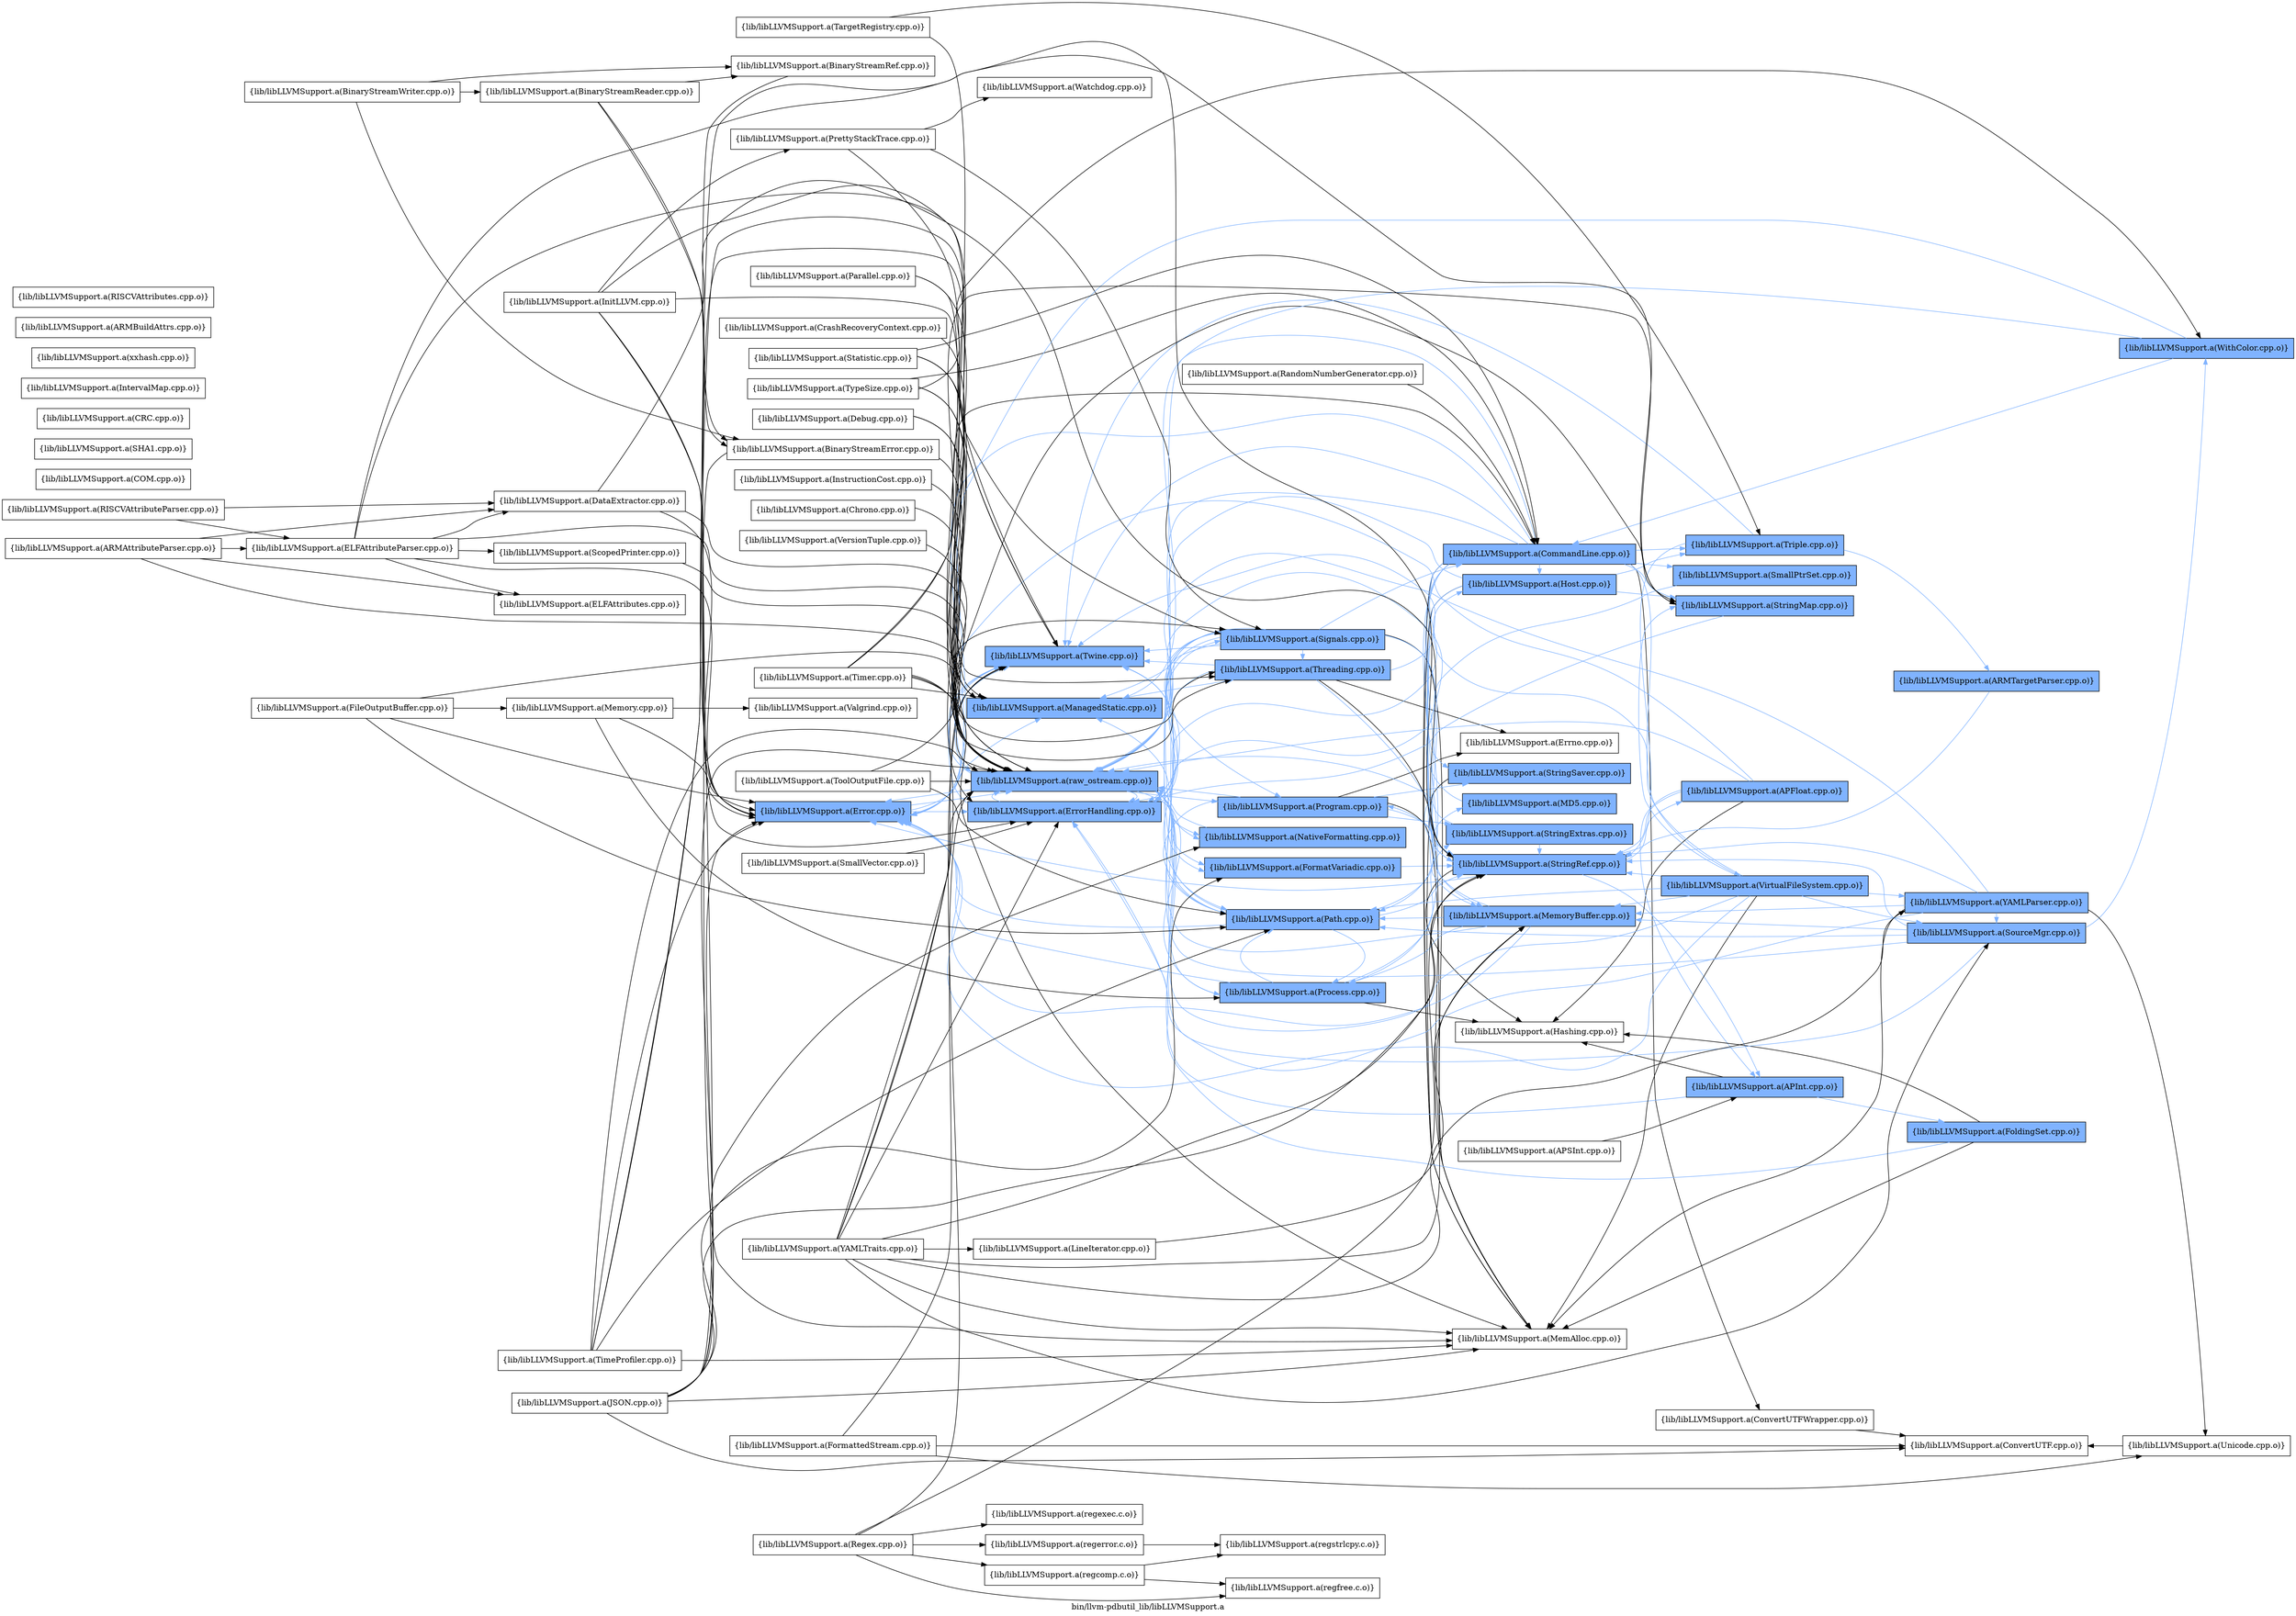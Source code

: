 digraph "bin/llvm-pdbutil_lib/libLLVMSupport.a" {
	label="bin/llvm-pdbutil_lib/libLLVMSupport.a";
	rankdir=LR;
	{ rank=same; Node0x5607bd103808;  }
	{ rank=same; Node0x5607bd103128; Node0x5607bd1035d8; Node0x5607bd10fa18;  }
	{ rank=same; Node0x5607bd105928; Node0x5607bd10f248; Node0x5607bd1108c8; Node0x5607bd104118;  }
	{ rank=same; Node0x5607bd111278; Node0x5607bd10eb18; Node0x5607bd105338; Node0x5607bd105fb8; Node0x5607bd0ff258; Node0x5607bd0fecb8; Node0x5607bd1110e8;  }
	{ rank=same; Node0x5607bd108088; Node0x5607bd10c958; Node0x5607bd0fe678; Node0x5607bd106e68; Node0x5607bd110b98; Node0x5607bd107db8; Node0x5607bd0ff438; Node0x5607bd104b68; Node0x5607bd10dad8; Node0x5607bd0ff8e8;  }
	{ rank=same; Node0x5607bd10f298; Node0x5607bd110418; Node0x5607bd106468; Node0x5607bd109988; Node0x5607bd108538; Node0x5607bd107868; Node0x5607bd104f28;  }
	{ rank=same; Node0x5607bd110648; Node0x5607bd10dbc8; Node0x5607bd106b48; Node0x5607bd1096b8; Node0x5607bd103628;  }
	{ rank=same; Node0x5607bd103808;  }
	{ rank=same; Node0x5607bd103128; Node0x5607bd1035d8; Node0x5607bd10fa18;  }
	{ rank=same; Node0x5607bd105928; Node0x5607bd10f248; Node0x5607bd1108c8; Node0x5607bd104118;  }
	{ rank=same; Node0x5607bd111278; Node0x5607bd10eb18; Node0x5607bd105338; Node0x5607bd105fb8; Node0x5607bd0ff258; Node0x5607bd0fecb8; Node0x5607bd1110e8;  }
	{ rank=same; Node0x5607bd108088; Node0x5607bd10c958; Node0x5607bd0fe678; Node0x5607bd106e68; Node0x5607bd110b98; Node0x5607bd107db8; Node0x5607bd0ff438; Node0x5607bd104b68; Node0x5607bd10dad8; Node0x5607bd0ff8e8;  }
	{ rank=same; Node0x5607bd10f298; Node0x5607bd110418; Node0x5607bd106468; Node0x5607bd109988; Node0x5607bd108538; Node0x5607bd107868; Node0x5607bd104f28;  }
	{ rank=same; Node0x5607bd110648; Node0x5607bd10dbc8; Node0x5607bd106b48; Node0x5607bd1096b8; Node0x5607bd103628;  }

	Node0x5607bd103808 [shape=record,shape=box,group=0,label="{lib/libLLVMSupport.a(BinaryStreamReader.cpp.o)}"];
	Node0x5607bd103808 -> Node0x5607bd103128;
	Node0x5607bd103808 -> Node0x5607bd1035d8;
	Node0x5607bd103808 -> Node0x5607bd10fa18;
	Node0x5607bd1035d8 [shape=record,shape=box,group=0,label="{lib/libLLVMSupport.a(BinaryStreamRef.cpp.o)}"];
	Node0x5607bd1035d8 -> Node0x5607bd103128;
	Node0x5607bd10fa18 [shape=record,shape=box,group=1,style=filled,fillcolor="0.600000 0.5 1",label="{lib/libLLVMSupport.a(Error.cpp.o)}"];
	Node0x5607bd10fa18 -> Node0x5607bd10f248[color="0.600000 0.5 1"];
	Node0x5607bd10fa18 -> Node0x5607bd1108c8[color="0.600000 0.5 1"];
	Node0x5607bd10fa18 -> Node0x5607bd104118[color="0.600000 0.5 1"];
	Node0x5607bd10fa18 -> Node0x5607bd105928[color="0.600000 0.5 1"];
	Node0x5607bd111278 [shape=record,shape=box,group=1,style=filled,fillcolor="0.600000 0.5 1",label="{lib/libLLVMSupport.a(FormatVariadic.cpp.o)}"];
	Node0x5607bd111278 -> Node0x5607bd108088[color="0.600000 0.5 1"];
	Node0x5607bd10eb18 [shape=record,shape=box,group=1,style=filled,fillcolor="0.600000 0.5 1",label="{lib/libLLVMSupport.a(NativeFormatting.cpp.o)}"];
	Node0x5607bd10eb18 -> Node0x5607bd105928[color="0.600000 0.5 1"];
	Node0x5607bd101288 [shape=record,shape=box,group=0,label="{lib/libLLVMSupport.a(Regex.cpp.o)}"];
	Node0x5607bd101288 -> Node0x5607bd108088;
	Node0x5607bd101288 -> Node0x5607bd104118;
	Node0x5607bd101288 -> Node0x5607bd106148;
	Node0x5607bd101288 -> Node0x5607bd102318;
	Node0x5607bd101288 -> Node0x5607bd0fd958;
	Node0x5607bd101288 -> Node0x5607bd0fe088;
	Node0x5607bd108088 [shape=record,shape=box,group=1,style=filled,fillcolor="0.600000 0.5 1",label="{lib/libLLVMSupport.a(StringRef.cpp.o)}"];
	Node0x5607bd108088 -> Node0x5607bd10f298[color="0.600000 0.5 1"];
	Node0x5607bd108088 -> Node0x5607bd110418[color="0.600000 0.5 1"];
	Node0x5607bd108088 -> Node0x5607bd10fa18[color="0.600000 0.5 1"];
	Node0x5607bd108088 -> Node0x5607bd0fe678;
	Node0x5607bd104118 [shape=record,shape=box,group=1,style=filled,fillcolor="0.600000 0.5 1",label="{lib/libLLVMSupport.a(Twine.cpp.o)}"];
	Node0x5607bd104118 -> Node0x5607bd105928[color="0.600000 0.5 1"];
	Node0x5607bd105928 [shape=record,shape=box,group=1,style=filled,fillcolor="0.600000 0.5 1",label="{lib/libLLVMSupport.a(raw_ostream.cpp.o)}"];
	Node0x5607bd105928 -> Node0x5607bd10fa18[color="0.600000 0.5 1"];
	Node0x5607bd105928 -> Node0x5607bd10f248[color="0.600000 0.5 1"];
	Node0x5607bd105928 -> Node0x5607bd111278[color="0.600000 0.5 1"];
	Node0x5607bd105928 -> Node0x5607bd10eb18[color="0.600000 0.5 1"];
	Node0x5607bd105928 -> Node0x5607bd104118[color="0.600000 0.5 1"];
	Node0x5607bd105928 -> Node0x5607bd105338[color="0.600000 0.5 1"];
	Node0x5607bd105928 -> Node0x5607bd105fb8[color="0.600000 0.5 1"];
	Node0x5607bd105928 -> Node0x5607bd0ff258[color="0.600000 0.5 1"];
	Node0x5607bd103128 [shape=record,shape=box,group=0,label="{lib/libLLVMSupport.a(BinaryStreamError.cpp.o)}"];
	Node0x5607bd103128 -> Node0x5607bd10fa18;
	Node0x5607bd103128 -> Node0x5607bd105928;
	Node0x5607bd110b98 [shape=record,shape=box,group=0,label="{lib/libLLVMSupport.a(MemAlloc.cpp.o)}"];
	Node0x5607bd108538 [shape=record,shape=box,group=1,style=filled,fillcolor="0.600000 0.5 1",label="{lib/libLLVMSupport.a(StringMap.cpp.o)}"];
	Node0x5607bd108538 -> Node0x5607bd10f248[color="0.600000 0.5 1"];
	Node0x5607bd10dad8 [shape=record,shape=box,group=1,style=filled,fillcolor="0.600000 0.5 1",label="{lib/libLLVMSupport.a(MemoryBuffer.cpp.o)}"];
	Node0x5607bd10dad8 -> Node0x5607bd10fa18[color="0.600000 0.5 1"];
	Node0x5607bd10dad8 -> Node0x5607bd104118[color="0.600000 0.5 1"];
	Node0x5607bd10dad8 -> Node0x5607bd105338[color="0.600000 0.5 1"];
	Node0x5607bd10dad8 -> Node0x5607bd105fb8[color="0.600000 0.5 1"];
	Node0x5607bd10dad8 -> Node0x5607bd0ff258[color="0.600000 0.5 1"];
	Node0x5607bd105338 [shape=record,shape=box,group=1,style=filled,fillcolor="0.600000 0.5 1",label="{lib/libLLVMSupport.a(Path.cpp.o)}"];
	Node0x5607bd105338 -> Node0x5607bd10fa18[color="0.600000 0.5 1"];
	Node0x5607bd105338 -> Node0x5607bd10c958[color="0.600000 0.5 1"];
	Node0x5607bd105338 -> Node0x5607bd108088[color="0.600000 0.5 1"];
	Node0x5607bd105338 -> Node0x5607bd104118[color="0.600000 0.5 1"];
	Node0x5607bd105338 -> Node0x5607bd105fb8[color="0.600000 0.5 1"];
	Node0x5607bd105338 -> Node0x5607bd0fecb8[color="0.600000 0.5 1"];
	Node0x5607bd104618 [shape=record,shape=box,group=0,label="{lib/libLLVMSupport.a(BinaryStreamWriter.cpp.o)}"];
	Node0x5607bd104618 -> Node0x5607bd103128;
	Node0x5607bd104618 -> Node0x5607bd103808;
	Node0x5607bd104618 -> Node0x5607bd1035d8;
	Node0x5607bd104d98 [shape=record,shape=box,group=0,label="{lib/libLLVMSupport.a(COM.cpp.o)}"];
	Node0x5607bd104b68 [shape=record,shape=box,group=1,style=filled,fillcolor="0.600000 0.5 1",label="{lib/libLLVMSupport.a(CommandLine.cpp.o)}"];
	Node0x5607bd104b68 -> Node0x5607bd106468;
	Node0x5607bd104b68 -> Node0x5607bd10fa18[color="0.600000 0.5 1"];
	Node0x5607bd104b68 -> Node0x5607bd10f248[color="0.600000 0.5 1"];
	Node0x5607bd104b68 -> Node0x5607bd1108c8[color="0.600000 0.5 1"];
	Node0x5607bd104b68 -> Node0x5607bd110b98;
	Node0x5607bd104b68 -> Node0x5607bd109988[color="0.600000 0.5 1"];
	Node0x5607bd104b68 -> Node0x5607bd108538[color="0.600000 0.5 1"];
	Node0x5607bd104b68 -> Node0x5607bd107db8[color="0.600000 0.5 1"];
	Node0x5607bd104b68 -> Node0x5607bd108088[color="0.600000 0.5 1"];
	Node0x5607bd104b68 -> Node0x5607bd107868[color="0.600000 0.5 1"];
	Node0x5607bd104b68 -> Node0x5607bd104118[color="0.600000 0.5 1"];
	Node0x5607bd104b68 -> Node0x5607bd104f28[color="0.600000 0.5 1"];
	Node0x5607bd104b68 -> Node0x5607bd105928[color="0.600000 0.5 1"];
	Node0x5607bd104b68 -> Node0x5607bd0ff8e8[color="0.600000 0.5 1"];
	Node0x5607bd104b68 -> Node0x5607bd105338[color="0.600000 0.5 1"];
	Node0x5607bd104b68 -> Node0x5607bd105fb8[color="0.600000 0.5 1"];
	Node0x5607bd110c88 [shape=record,shape=box,group=0,label="{lib/libLLVMSupport.a(FileOutputBuffer.cpp.o)}"];
	Node0x5607bd110c88 -> Node0x5607bd10fa18;
	Node0x5607bd110c88 -> Node0x5607bd105928;
	Node0x5607bd110c88 -> Node0x5607bd1000b8;
	Node0x5607bd110c88 -> Node0x5607bd105338;
	Node0x5607bd10f608 [shape=record,shape=box,group=0,label="{lib/libLLVMSupport.a(InitLLVM.cpp.o)}"];
	Node0x5607bd10f608 -> Node0x5607bd10f248;
	Node0x5607bd10f608 -> Node0x5607bd1108c8;
	Node0x5607bd10f608 -> Node0x5607bd110b98;
	Node0x5607bd10f608 -> Node0x5607bd10e6b8;
	Node0x5607bd10f608 -> Node0x5607bd0fecb8;
	Node0x5607bd109988 [shape=record,shape=box,group=1,style=filled,fillcolor="0.600000 0.5 1",label="{lib/libLLVMSupport.a(SmallPtrSet.cpp.o)}"];
	Node0x5607bd109988 -> Node0x5607bd10f248[color="0.600000 0.5 1"];
	Node0x5607bd106af8 [shape=record,shape=box,group=0,label="{lib/libLLVMSupport.a(YAMLTraits.cpp.o)}"];
	Node0x5607bd106af8 -> Node0x5607bd10f248;
	Node0x5607bd106af8 -> Node0x5607bd110b98;
	Node0x5607bd106af8 -> Node0x5607bd10dad8;
	Node0x5607bd106af8 -> Node0x5607bd1096b8;
	Node0x5607bd106af8 -> Node0x5607bd108538;
	Node0x5607bd106af8 -> Node0x5607bd108088;
	Node0x5607bd106af8 -> Node0x5607bd104118;
	Node0x5607bd106af8 -> Node0x5607bd103628;
	Node0x5607bd106af8 -> Node0x5607bd107368;
	Node0x5607bd106af8 -> Node0x5607bd105928;
	Node0x5607bd110418 [shape=record,shape=box,group=1,style=filled,fillcolor="0.600000 0.5 1",label="{lib/libLLVMSupport.a(APInt.cpp.o)}"];
	Node0x5607bd110418 -> Node0x5607bd110648[color="0.600000 0.5 1"];
	Node0x5607bd110418 -> Node0x5607bd0fe678;
	Node0x5607bd110418 -> Node0x5607bd105928[color="0.600000 0.5 1"];
	Node0x5607bd10f298 [shape=record,shape=box,group=1,style=filled,fillcolor="0.600000 0.5 1",label="{lib/libLLVMSupport.a(APFloat.cpp.o)}"];
	Node0x5607bd10f298 -> Node0x5607bd110418[color="0.600000 0.5 1"];
	Node0x5607bd10f298 -> Node0x5607bd10fa18[color="0.600000 0.5 1"];
	Node0x5607bd10f298 -> Node0x5607bd0fe678;
	Node0x5607bd10f298 -> Node0x5607bd108088[color="0.600000 0.5 1"];
	Node0x5607bd10f298 -> Node0x5607bd105928[color="0.600000 0.5 1"];
	Node0x5607bd1108c8 [shape=record,shape=box,group=1,style=filled,fillcolor="0.600000 0.5 1",label="{lib/libLLVMSupport.a(ManagedStatic.cpp.o)}"];
	Node0x5607bd1108c8 -> Node0x5607bd1110e8[color="0.600000 0.5 1"];
	Node0x5607bd107db8 [shape=record,shape=box,group=1,style=filled,fillcolor="0.600000 0.5 1",label="{lib/libLLVMSupport.a(StringSaver.cpp.o)}"];
	Node0x5607bd107db8 -> Node0x5607bd110b98;
	Node0x5607bd107db8 -> Node0x5607bd108088[color="0.600000 0.5 1"];
	Node0x5607bd0fe678 [shape=record,shape=box,group=0,label="{lib/libLLVMSupport.a(Hashing.cpp.o)}"];
	Node0x5607bd10b3c8 [shape=record,shape=box,group=0,label="{lib/libLLVMSupport.a(ScopedPrinter.cpp.o)}"];
	Node0x5607bd10b3c8 -> Node0x5607bd105928;
	Node0x5607bd10a2e8 [shape=record,shape=box,group=0,label="{lib/libLLVMSupport.a(SHA1.cpp.o)}"];
	Node0x5607bd10c958 [shape=record,shape=box,group=1,style=filled,fillcolor="0.600000 0.5 1",label="{lib/libLLVMSupport.a(MD5.cpp.o)}"];
	Node0x5607bd10c958 -> Node0x5607bd105928[color="0.600000 0.5 1"];
	Node0x5607bd10ed48 [shape=record,shape=box,group=0,label="{lib/libLLVMSupport.a(Parallel.cpp.o)}"];
	Node0x5607bd10ed48 -> Node0x5607bd1108c8;
	Node0x5607bd10ed48 -> Node0x5607bd1110e8;
	Node0x5607bd105108 [shape=record,shape=box,group=0,label="{lib/libLLVMSupport.a(CRC.cpp.o)}"];
	Node0x5607bd111728 [shape=record,shape=box,group=0,label="{lib/libLLVMSupport.a(IntervalMap.cpp.o)}"];
	Node0x5607bd0ff0c8 [shape=record,shape=box,group=0,label="{lib/libLLVMSupport.a(xxhash.cpp.o)}"];
	Node0x5607bd10f248 [shape=record,shape=box,group=1,style=filled,fillcolor="0.600000 0.5 1",label="{lib/libLLVMSupport.a(ErrorHandling.cpp.o)}"];
	Node0x5607bd10f248 -> Node0x5607bd104118[color="0.600000 0.5 1"];
	Node0x5607bd10f248 -> Node0x5607bd105928[color="0.600000 0.5 1"];
	Node0x5607bd10f248 -> Node0x5607bd0fecb8[color="0.600000 0.5 1"];
	Node0x5607bd107868 [shape=record,shape=box,group=1,style=filled,fillcolor="0.600000 0.5 1",label="{lib/libLLVMSupport.a(Triple.cpp.o)}"];
	Node0x5607bd107868 -> Node0x5607bd108088[color="0.600000 0.5 1"];
	Node0x5607bd107868 -> Node0x5607bd106b48[color="0.600000 0.5 1"];
	Node0x5607bd107868 -> Node0x5607bd104118[color="0.600000 0.5 1"];
	Node0x5607bd10d498 [shape=record,shape=box,group=0,label="{lib/libLLVMSupport.a(DataExtractor.cpp.o)}"];
	Node0x5607bd10d498 -> Node0x5607bd10fa18;
	Node0x5607bd10d498 -> Node0x5607bd108088;
	Node0x5607bd10d498 -> Node0x5607bd105928;
	Node0x5607bd0ff8e8 [shape=record,shape=box,group=1,style=filled,fillcolor="0.600000 0.5 1",label="{lib/libLLVMSupport.a(Host.cpp.o)}"];
	Node0x5607bd0ff8e8 -> Node0x5607bd110b98;
	Node0x5607bd0ff8e8 -> Node0x5607bd10dad8[color="0.600000 0.5 1"];
	Node0x5607bd0ff8e8 -> Node0x5607bd108538[color="0.600000 0.5 1"];
	Node0x5607bd0ff8e8 -> Node0x5607bd108088[color="0.600000 0.5 1"];
	Node0x5607bd0ff8e8 -> Node0x5607bd107868[color="0.600000 0.5 1"];
	Node0x5607bd0ff8e8 -> Node0x5607bd105928[color="0.600000 0.5 1"];
	Node0x5607bd104898 [shape=record,shape=box,group=0,label="{lib/libLLVMSupport.a(TypeSize.cpp.o)}"];
	Node0x5607bd104898 -> Node0x5607bd104b68;
	Node0x5607bd104898 -> Node0x5607bd10f248;
	Node0x5607bd104898 -> Node0x5607bd102e08;
	Node0x5607bd104898 -> Node0x5607bd105928;
	Node0x5607bd1096b8 [shape=record,shape=box,group=1,style=filled,fillcolor="0.600000 0.5 1",label="{lib/libLLVMSupport.a(SourceMgr.cpp.o)}"];
	Node0x5607bd1096b8 -> Node0x5607bd10dad8[color="0.600000 0.5 1"];
	Node0x5607bd1096b8 -> Node0x5607bd108088[color="0.600000 0.5 1"];
	Node0x5607bd1096b8 -> Node0x5607bd104118[color="0.600000 0.5 1"];
	Node0x5607bd1096b8 -> Node0x5607bd102e08[color="0.600000 0.5 1"];
	Node0x5607bd1096b8 -> Node0x5607bd105928[color="0.600000 0.5 1"];
	Node0x5607bd1096b8 -> Node0x5607bd105338[color="0.600000 0.5 1"];
	Node0x5607bd0fdb38 [shape=record,shape=box,group=0,label="{lib/libLLVMSupport.a(TargetRegistry.cpp.o)}"];
	Node0x5607bd0fdb38 -> Node0x5607bd107868;
	Node0x5607bd0fdb38 -> Node0x5607bd105928;
	Node0x5607bd10bc88 [shape=record,shape=box,group=0,label="{lib/libLLVMSupport.a(ARMBuildAttrs.cpp.o)}"];
	Node0x5607bd10dfd8 [shape=record,shape=box,group=0,label="{lib/libLLVMSupport.a(ELFAttributeParser.cpp.o)}"];
	Node0x5607bd10dfd8 -> Node0x5607bd10d498;
	Node0x5607bd10dfd8 -> Node0x5607bd10ec58;
	Node0x5607bd10dfd8 -> Node0x5607bd10fa18;
	Node0x5607bd10dfd8 -> Node0x5607bd10b3c8;
	Node0x5607bd10dfd8 -> Node0x5607bd108088;
	Node0x5607bd10dfd8 -> Node0x5607bd104118;
	Node0x5607bd10dfd8 -> Node0x5607bd105928;
	Node0x5607bd100fb8 [shape=record,shape=box,group=0,label="{lib/libLLVMSupport.a(RISCVAttributes.cpp.o)}"];
	Node0x5607bd10b878 [shape=record,shape=box,group=0,label="{lib/libLLVMSupport.a(APSInt.cpp.o)}"];
	Node0x5607bd10b878 -> Node0x5607bd110418;
	Node0x5607bd110648 [shape=record,shape=box,group=1,style=filled,fillcolor="0.600000 0.5 1",label="{lib/libLLVMSupport.a(FoldingSet.cpp.o)}"];
	Node0x5607bd110648 -> Node0x5607bd10f248[color="0.600000 0.5 1"];
	Node0x5607bd110648 -> Node0x5607bd0fe678;
	Node0x5607bd110648 -> Node0x5607bd110b98;
	Node0x5607bd10c7c8 [shape=record,shape=box,group=0,label="{lib/libLLVMSupport.a(ARMAttributeParser.cpp.o)}"];
	Node0x5607bd10c7c8 -> Node0x5607bd10d498;
	Node0x5607bd10c7c8 -> Node0x5607bd10dfd8;
	Node0x5607bd10c7c8 -> Node0x5607bd10ec58;
	Node0x5607bd10c7c8 -> Node0x5607bd105928;
	Node0x5607bd10ec58 [shape=record,shape=box,group=0,label="{lib/libLLVMSupport.a(ELFAttributes.cpp.o)}"];
	Node0x5607bd106468 [shape=record,shape=box,group=0,label="{lib/libLLVMSupport.a(ConvertUTFWrapper.cpp.o)}"];
	Node0x5607bd106468 -> Node0x5607bd10dbc8;
	Node0x5607bd104f28 [shape=record,shape=box,group=1,style=filled,fillcolor="0.600000 0.5 1",label="{lib/libLLVMSupport.a(VirtualFileSystem.cpp.o)}"];
	Node0x5607bd104f28 -> Node0x5607bd10fa18[color="0.600000 0.5 1"];
	Node0x5607bd104f28 -> Node0x5607bd110b98;
	Node0x5607bd104f28 -> Node0x5607bd10dad8[color="0.600000 0.5 1"];
	Node0x5607bd104f28 -> Node0x5607bd1096b8[color="0.600000 0.5 1"];
	Node0x5607bd104f28 -> Node0x5607bd108538[color="0.600000 0.5 1"];
	Node0x5607bd104f28 -> Node0x5607bd108088[color="0.600000 0.5 1"];
	Node0x5607bd104f28 -> Node0x5607bd104118[color="0.600000 0.5 1"];
	Node0x5607bd104f28 -> Node0x5607bd103628[color="0.600000 0.5 1"];
	Node0x5607bd104f28 -> Node0x5607bd105928[color="0.600000 0.5 1"];
	Node0x5607bd104f28 -> Node0x5607bd105338[color="0.600000 0.5 1"];
	Node0x5607bd105fb8 [shape=record,shape=box,group=1,style=filled,fillcolor="0.600000 0.5 1",label="{lib/libLLVMSupport.a(Process.cpp.o)}"];
	Node0x5607bd105fb8 -> Node0x5607bd10fa18[color="0.600000 0.5 1"];
	Node0x5607bd105fb8 -> Node0x5607bd0fe678;
	Node0x5607bd105fb8 -> Node0x5607bd1108c8[color="0.600000 0.5 1"];
	Node0x5607bd105fb8 -> Node0x5607bd105338[color="0.600000 0.5 1"];
	Node0x5607bd105fb8 -> Node0x5607bd106e68[color="0.600000 0.5 1"];
	Node0x5607bd10dbc8 [shape=record,shape=box,group=0,label="{lib/libLLVMSupport.a(ConvertUTF.cpp.o)}"];
	Node0x5607bd0fecb8 [shape=record,shape=box,group=1,style=filled,fillcolor="0.600000 0.5 1",label="{lib/libLLVMSupport.a(Signals.cpp.o)}"];
	Node0x5607bd0fecb8 -> Node0x5607bd104b68[color="0.600000 0.5 1"];
	Node0x5607bd0fecb8 -> Node0x5607bd10f248[color="0.600000 0.5 1"];
	Node0x5607bd0fecb8 -> Node0x5607bd111278[color="0.600000 0.5 1"];
	Node0x5607bd0fecb8 -> Node0x5607bd1108c8[color="0.600000 0.5 1"];
	Node0x5607bd0fecb8 -> Node0x5607bd110b98;
	Node0x5607bd0fecb8 -> Node0x5607bd10dad8[color="0.600000 0.5 1"];
	Node0x5607bd0fecb8 -> Node0x5607bd10eb18[color="0.600000 0.5 1"];
	Node0x5607bd0fecb8 -> Node0x5607bd108088[color="0.600000 0.5 1"];
	Node0x5607bd0fecb8 -> Node0x5607bd104118[color="0.600000 0.5 1"];
	Node0x5607bd0fecb8 -> Node0x5607bd105928[color="0.600000 0.5 1"];
	Node0x5607bd0fecb8 -> Node0x5607bd105338[color="0.600000 0.5 1"];
	Node0x5607bd0fecb8 -> Node0x5607bd0ff258[color="0.600000 0.5 1"];
	Node0x5607bd0fecb8 -> Node0x5607bd1110e8[color="0.600000 0.5 1"];
	Node0x5607bd1100a8 [shape=record,shape=box,group=0,label="{lib/libLLVMSupport.a(Debug.cpp.o)}"];
	Node0x5607bd1100a8 -> Node0x5607bd1108c8;
	Node0x5607bd1100a8 -> Node0x5607bd105928;
	Node0x5607bd1000b8 [shape=record,shape=box,group=0,label="{lib/libLLVMSupport.a(Memory.cpp.o)}"];
	Node0x5607bd1000b8 -> Node0x5607bd10fa18;
	Node0x5607bd1000b8 -> Node0x5607bd105fb8;
	Node0x5607bd1000b8 -> Node0x5607bd110dc8;
	Node0x5607bd10e6b8 [shape=record,shape=box,group=0,label="{lib/libLLVMSupport.a(PrettyStackTrace.cpp.o)}"];
	Node0x5607bd10e6b8 -> Node0x5607bd105928;
	Node0x5607bd10e6b8 -> Node0x5607bd0fecb8;
	Node0x5607bd10e6b8 -> Node0x5607bd1101e8;
	Node0x5607bd1110e8 [shape=record,shape=box,group=1,style=filled,fillcolor="0.600000 0.5 1",label="{lib/libLLVMSupport.a(Threading.cpp.o)}"];
	Node0x5607bd1110e8 -> Node0x5607bd10f248[color="0.600000 0.5 1"];
	Node0x5607bd1110e8 -> Node0x5607bd110b98;
	Node0x5607bd1110e8 -> Node0x5607bd108088[color="0.600000 0.5 1"];
	Node0x5607bd1110e8 -> Node0x5607bd104118[color="0.600000 0.5 1"];
	Node0x5607bd1110e8 -> Node0x5607bd0ff8e8[color="0.600000 0.5 1"];
	Node0x5607bd1110e8 -> Node0x5607bd0ff438;
	Node0x5607bd0ff258 [shape=record,shape=box,group=1,style=filled,fillcolor="0.600000 0.5 1",label="{lib/libLLVMSupport.a(Program.cpp.o)}"];
	Node0x5607bd0ff258 -> Node0x5607bd110b98;
	Node0x5607bd0ff258 -> Node0x5607bd107db8[color="0.600000 0.5 1"];
	Node0x5607bd0ff258 -> Node0x5607bd108088[color="0.600000 0.5 1"];
	Node0x5607bd0ff258 -> Node0x5607bd105928[color="0.600000 0.5 1"];
	Node0x5607bd0ff258 -> Node0x5607bd105338[color="0.600000 0.5 1"];
	Node0x5607bd0ff258 -> Node0x5607bd106e68[color="0.600000 0.5 1"];
	Node0x5607bd0ff258 -> Node0x5607bd0ff438;
	Node0x5607bd1101e8 [shape=record,shape=box,group=0,label="{lib/libLLVMSupport.a(Watchdog.cpp.o)}"];
	Node0x5607bd106148 [shape=record,shape=box,group=0,label="{lib/libLLVMSupport.a(regcomp.c.o)}"];
	Node0x5607bd106148 -> Node0x5607bd0fe088;
	Node0x5607bd106148 -> Node0x5607bd0fe9e8;
	Node0x5607bd102318 [shape=record,shape=box,group=0,label="{lib/libLLVMSupport.a(regerror.c.o)}"];
	Node0x5607bd102318 -> Node0x5607bd0fe9e8;
	Node0x5607bd0fd958 [shape=record,shape=box,group=0,label="{lib/libLLVMSupport.a(regexec.c.o)}"];
	Node0x5607bd0fe088 [shape=record,shape=box,group=0,label="{lib/libLLVMSupport.a(regfree.c.o)}"];
	Node0x5607bd10bbe8 [shape=record,shape=box,group=0,label="{lib/libLLVMSupport.a(RISCVAttributeParser.cpp.o)}"];
	Node0x5607bd10bbe8 -> Node0x5607bd10d498;
	Node0x5607bd10bbe8 -> Node0x5607bd10dfd8;
	Node0x5607bd109e38 [shape=record,shape=box,group=0,label="{lib/libLLVMSupport.a(SmallVector.cpp.o)}"];
	Node0x5607bd109e38 -> Node0x5607bd10f248;
	Node0x5607bd102e08 [shape=record,shape=box,group=1,style=filled,fillcolor="0.600000 0.5 1",label="{lib/libLLVMSupport.a(WithColor.cpp.o)}"];
	Node0x5607bd102e08 -> Node0x5607bd104b68[color="0.600000 0.5 1"];
	Node0x5607bd102e08 -> Node0x5607bd10fa18[color="0.600000 0.5 1"];
	Node0x5607bd102e08 -> Node0x5607bd105928[color="0.600000 0.5 1"];
	Node0x5607bd106b48 [shape=record,shape=box,group=1,style=filled,fillcolor="0.600000 0.5 1",label="{lib/libLLVMSupport.a(ARMTargetParser.cpp.o)}"];
	Node0x5607bd106b48 -> Node0x5607bd108088[color="0.600000 0.5 1"];
	Node0x5607bd103628 [shape=record,shape=box,group=1,style=filled,fillcolor="0.600000 0.5 1",label="{lib/libLLVMSupport.a(YAMLParser.cpp.o)}"];
	Node0x5607bd103628 -> Node0x5607bd10f248[color="0.600000 0.5 1"];
	Node0x5607bd103628 -> Node0x5607bd110b98;
	Node0x5607bd103628 -> Node0x5607bd10dad8[color="0.600000 0.5 1"];
	Node0x5607bd103628 -> Node0x5607bd1096b8[color="0.600000 0.5 1"];
	Node0x5607bd103628 -> Node0x5607bd108088[color="0.600000 0.5 1"];
	Node0x5607bd103628 -> Node0x5607bd106648;
	Node0x5607bd103628 -> Node0x5607bd105928[color="0.600000 0.5 1"];
	Node0x5607bd106648 [shape=record,shape=box,group=0,label="{lib/libLLVMSupport.a(Unicode.cpp.o)}"];
	Node0x5607bd106648 -> Node0x5607bd10dbc8;
	Node0x5607bd107368 [shape=record,shape=box,group=0,label="{lib/libLLVMSupport.a(LineIterator.cpp.o)}"];
	Node0x5607bd107368 -> Node0x5607bd10dad8;
	Node0x5607bd1051f8 [shape=record,shape=box,group=0,label="{lib/libLLVMSupport.a(VersionTuple.cpp.o)}"];
	Node0x5607bd1051f8 -> Node0x5607bd105928;
	Node0x5607bd0fe9e8 [shape=record,shape=box,group=0,label="{lib/libLLVMSupport.a(regstrlcpy.c.o)}"];
	Node0x5607bd110dc8 [shape=record,shape=box,group=0,label="{lib/libLLVMSupport.a(Valgrind.cpp.o)}"];
	Node0x5607bd106e68 [shape=record,shape=box,group=1,style=filled,fillcolor="0.600000 0.5 1",label="{lib/libLLVMSupport.a(StringExtras.cpp.o)}"];
	Node0x5607bd106e68 -> Node0x5607bd108088[color="0.600000 0.5 1"];
	Node0x5607bd106e68 -> Node0x5607bd105928[color="0.600000 0.5 1"];
	Node0x5607bd106238 [shape=record,shape=box,group=0,label="{lib/libLLVMSupport.a(CrashRecoveryContext.cpp.o)}"];
	Node0x5607bd106238 -> Node0x5607bd1108c8;
	Node0x5607bd0ff438 [shape=record,shape=box,group=0,label="{lib/libLLVMSupport.a(Errno.cpp.o)}"];
	Node0x5607bd10e028 [shape=record,shape=box,group=0,label="{lib/libLLVMSupport.a(FormattedStream.cpp.o)}"];
	Node0x5607bd10e028 -> Node0x5607bd10dbc8;
	Node0x5607bd10e028 -> Node0x5607bd106648;
	Node0x5607bd10e028 -> Node0x5607bd105928;
	Node0x5607bd10c048 [shape=record,shape=box,group=0,label="{lib/libLLVMSupport.a(InstructionCost.cpp.o)}"];
	Node0x5607bd10c048 -> Node0x5607bd105928;
	Node0x5607bd0ff618 [shape=record,shape=box,group=0,label="{lib/libLLVMSupport.a(ToolOutputFile.cpp.o)}"];
	Node0x5607bd0ff618 -> Node0x5607bd105928;
	Node0x5607bd0ff618 -> Node0x5607bd105338;
	Node0x5607bd0ff618 -> Node0x5607bd0fecb8;
	Node0x5607bd107138 [shape=record,shape=box,group=0,label="{lib/libLLVMSupport.a(RandomNumberGenerator.cpp.o)}"];
	Node0x5607bd107138 -> Node0x5607bd104b68;
	Node0x5607bd103a38 [shape=record,shape=box,group=0,label="{lib/libLLVMSupport.a(Statistic.cpp.o)}"];
	Node0x5607bd103a38 -> Node0x5607bd104b68;
	Node0x5607bd103a38 -> Node0x5607bd1108c8;
	Node0x5607bd103a38 -> Node0x5607bd105928;
	Node0x5607bd103a38 -> Node0x5607bd1110e8;
	Node0x5607bd103308 [shape=record,shape=box,group=0,label="{lib/libLLVMSupport.a(Timer.cpp.o)}"];
	Node0x5607bd103308 -> Node0x5607bd104b68;
	Node0x5607bd103308 -> Node0x5607bd1108c8;
	Node0x5607bd103308 -> Node0x5607bd110b98;
	Node0x5607bd103308 -> Node0x5607bd108538;
	Node0x5607bd103308 -> Node0x5607bd105928;
	Node0x5607bd103308 -> Node0x5607bd1110e8;
	Node0x5607bd103498 [shape=record,shape=box,group=0,label="{lib/libLLVMSupport.a(TimeProfiler.cpp.o)}"];
	Node0x5607bd103498 -> Node0x5607bd10fa18;
	Node0x5607bd103498 -> Node0x5607bd110b98;
	Node0x5607bd103498 -> Node0x5607bd108538;
	Node0x5607bd103498 -> Node0x5607bd104118;
	Node0x5607bd103498 -> Node0x5607bd105928;
	Node0x5607bd103498 -> Node0x5607bd105338;
	Node0x5607bd103fd8 [shape=record,shape=box,group=0,label="{lib/libLLVMSupport.a(JSON.cpp.o)}"];
	Node0x5607bd103fd8 -> Node0x5607bd10dbc8;
	Node0x5607bd103fd8 -> Node0x5607bd10fa18;
	Node0x5607bd103fd8 -> Node0x5607bd111278;
	Node0x5607bd103fd8 -> Node0x5607bd110b98;
	Node0x5607bd103fd8 -> Node0x5607bd10eb18;
	Node0x5607bd103fd8 -> Node0x5607bd108088;
	Node0x5607bd103fd8 -> Node0x5607bd104118;
	Node0x5607bd103fd8 -> Node0x5607bd105928;
	Node0x5607bd105018 [shape=record,shape=box,group=0,label="{lib/libLLVMSupport.a(Chrono.cpp.o)}"];
	Node0x5607bd105018 -> Node0x5607bd105928;
}
